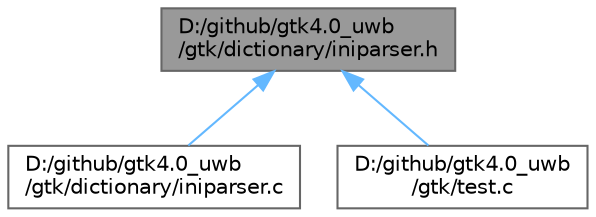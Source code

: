 digraph "D:/github/gtk4.0_uwb/gtk/dictionary/iniparser.h"
{
 // LATEX_PDF_SIZE
  bgcolor="transparent";
  edge [fontname=Helvetica,fontsize=10,labelfontname=Helvetica,labelfontsize=10];
  node [fontname=Helvetica,fontsize=10,shape=box,height=0.2,width=0.4];
  Node1 [label="D:/github/gtk4.0_uwb\l/gtk/dictionary/iniparser.h",height=0.2,width=0.4,color="gray40", fillcolor="grey60", style="filled", fontcolor="black",tooltip="Parser for ini files."];
  Node1 -> Node2 [dir="back",color="steelblue1",style="solid"];
  Node2 [label="D:/github/gtk4.0_uwb\l/gtk/dictionary/iniparser.c",height=0.2,width=0.4,color="grey40", fillcolor="white", style="filled",URL="$iniparser_8c.html",tooltip="Parser for ini files."];
  Node1 -> Node3 [dir="back",color="steelblue1",style="solid"];
  Node3 [label="D:/github/gtk4.0_uwb\l/gtk/test.c",height=0.2,width=0.4,color="grey40", fillcolor="white", style="filled",URL="$test_8c.html",tooltip=" "];
}
